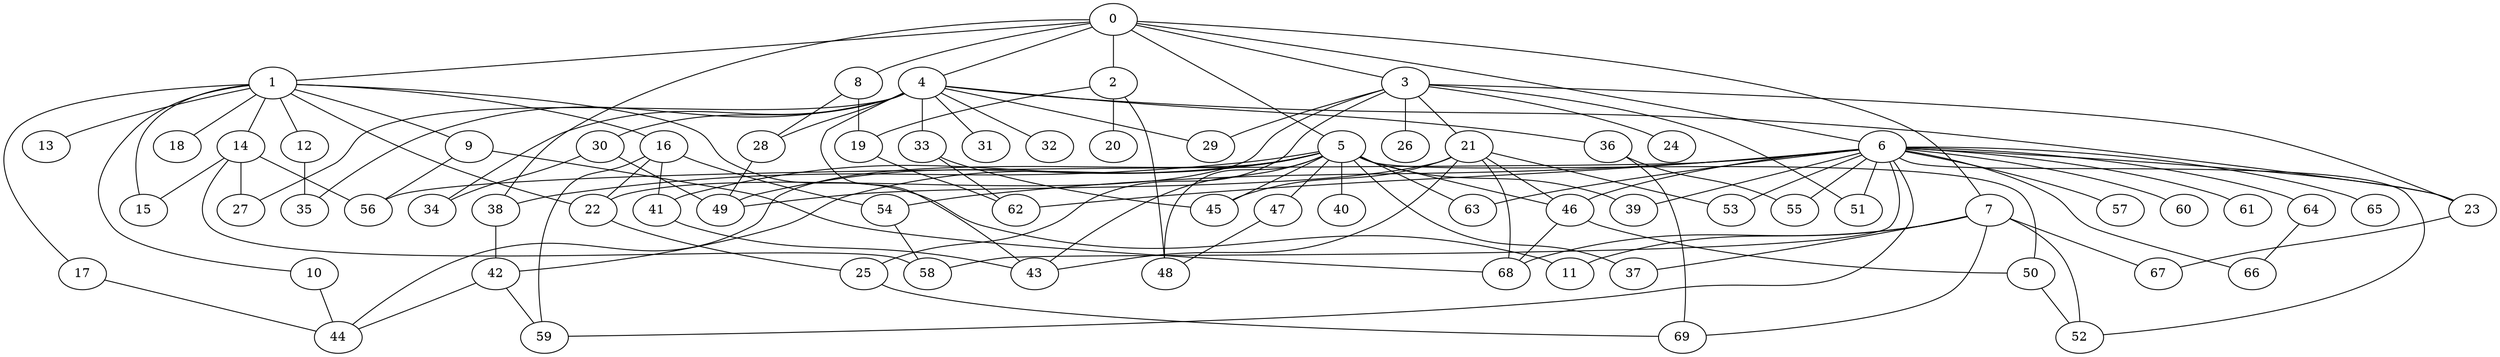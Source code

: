 
graph graphname {
    0 -- 1
0 -- 2
0 -- 3
0 -- 4
0 -- 5
0 -- 6
0 -- 7
0 -- 8
0 -- 38
1 -- 9
1 -- 10
1 -- 11
1 -- 12
1 -- 13
1 -- 14
1 -- 15
1 -- 16
1 -- 17
1 -- 18
1 -- 22
2 -- 19
2 -- 20
2 -- 48
3 -- 21
3 -- 22
3 -- 23
3 -- 24
3 -- 25
3 -- 26
3 -- 51
3 -- 29
4 -- 32
4 -- 34
4 -- 35
4 -- 36
4 -- 33
4 -- 27
4 -- 28
4 -- 29
4 -- 30
4 -- 31
4 -- 23
4 -- 43
5 -- 37
5 -- 38
5 -- 39
5 -- 40
5 -- 41
5 -- 42
5 -- 43
5 -- 44
5 -- 45
5 -- 46
5 -- 47
5 -- 48
5 -- 49
5 -- 50
5 -- 63
6 -- 64
6 -- 66
6 -- 65
6 -- 51
6 -- 52
6 -- 53
6 -- 54
6 -- 55
6 -- 56
6 -- 57
6 -- 58
6 -- 59
6 -- 60
6 -- 61
6 -- 62
6 -- 63
6 -- 39
6 -- 23
6 -- 46
7 -- 67
7 -- 68
7 -- 69
7 -- 52
7 -- 11
7 -- 37
8 -- 19
8 -- 28
9 -- 68
9 -- 56
10 -- 44
12 -- 35
14 -- 56
14 -- 27
14 -- 15
14 -- 58
16 -- 54
16 -- 22
16 -- 41
16 -- 59
17 -- 44
19 -- 62
21 -- 49
21 -- 46
21 -- 53
21 -- 45
21 -- 68
21 -- 43
22 -- 25
23 -- 67
25 -- 69
28 -- 49
30 -- 34
30 -- 49
33 -- 45
33 -- 62
36 -- 69
36 -- 55
38 -- 42
41 -- 43
42 -- 44
42 -- 59
46 -- 50
46 -- 68
47 -- 48
50 -- 52
54 -- 58
64 -- 66

}

